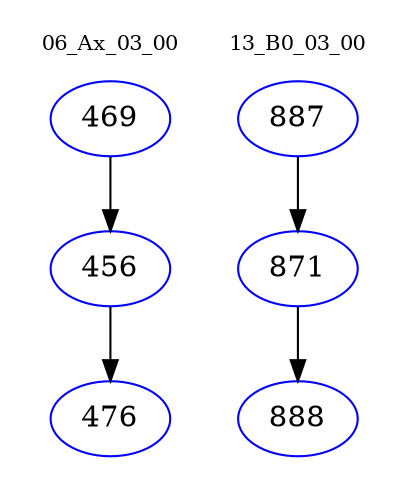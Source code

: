 digraph{
subgraph cluster_0 {
color = white
label = "06_Ax_03_00";
fontsize=10;
T0_469 [label="469", color="blue"]
T0_469 -> T0_456 [color="black"]
T0_456 [label="456", color="blue"]
T0_456 -> T0_476 [color="black"]
T0_476 [label="476", color="blue"]
}
subgraph cluster_1 {
color = white
label = "13_B0_03_00";
fontsize=10;
T1_887 [label="887", color="blue"]
T1_887 -> T1_871 [color="black"]
T1_871 [label="871", color="blue"]
T1_871 -> T1_888 [color="black"]
T1_888 [label="888", color="blue"]
}
}
